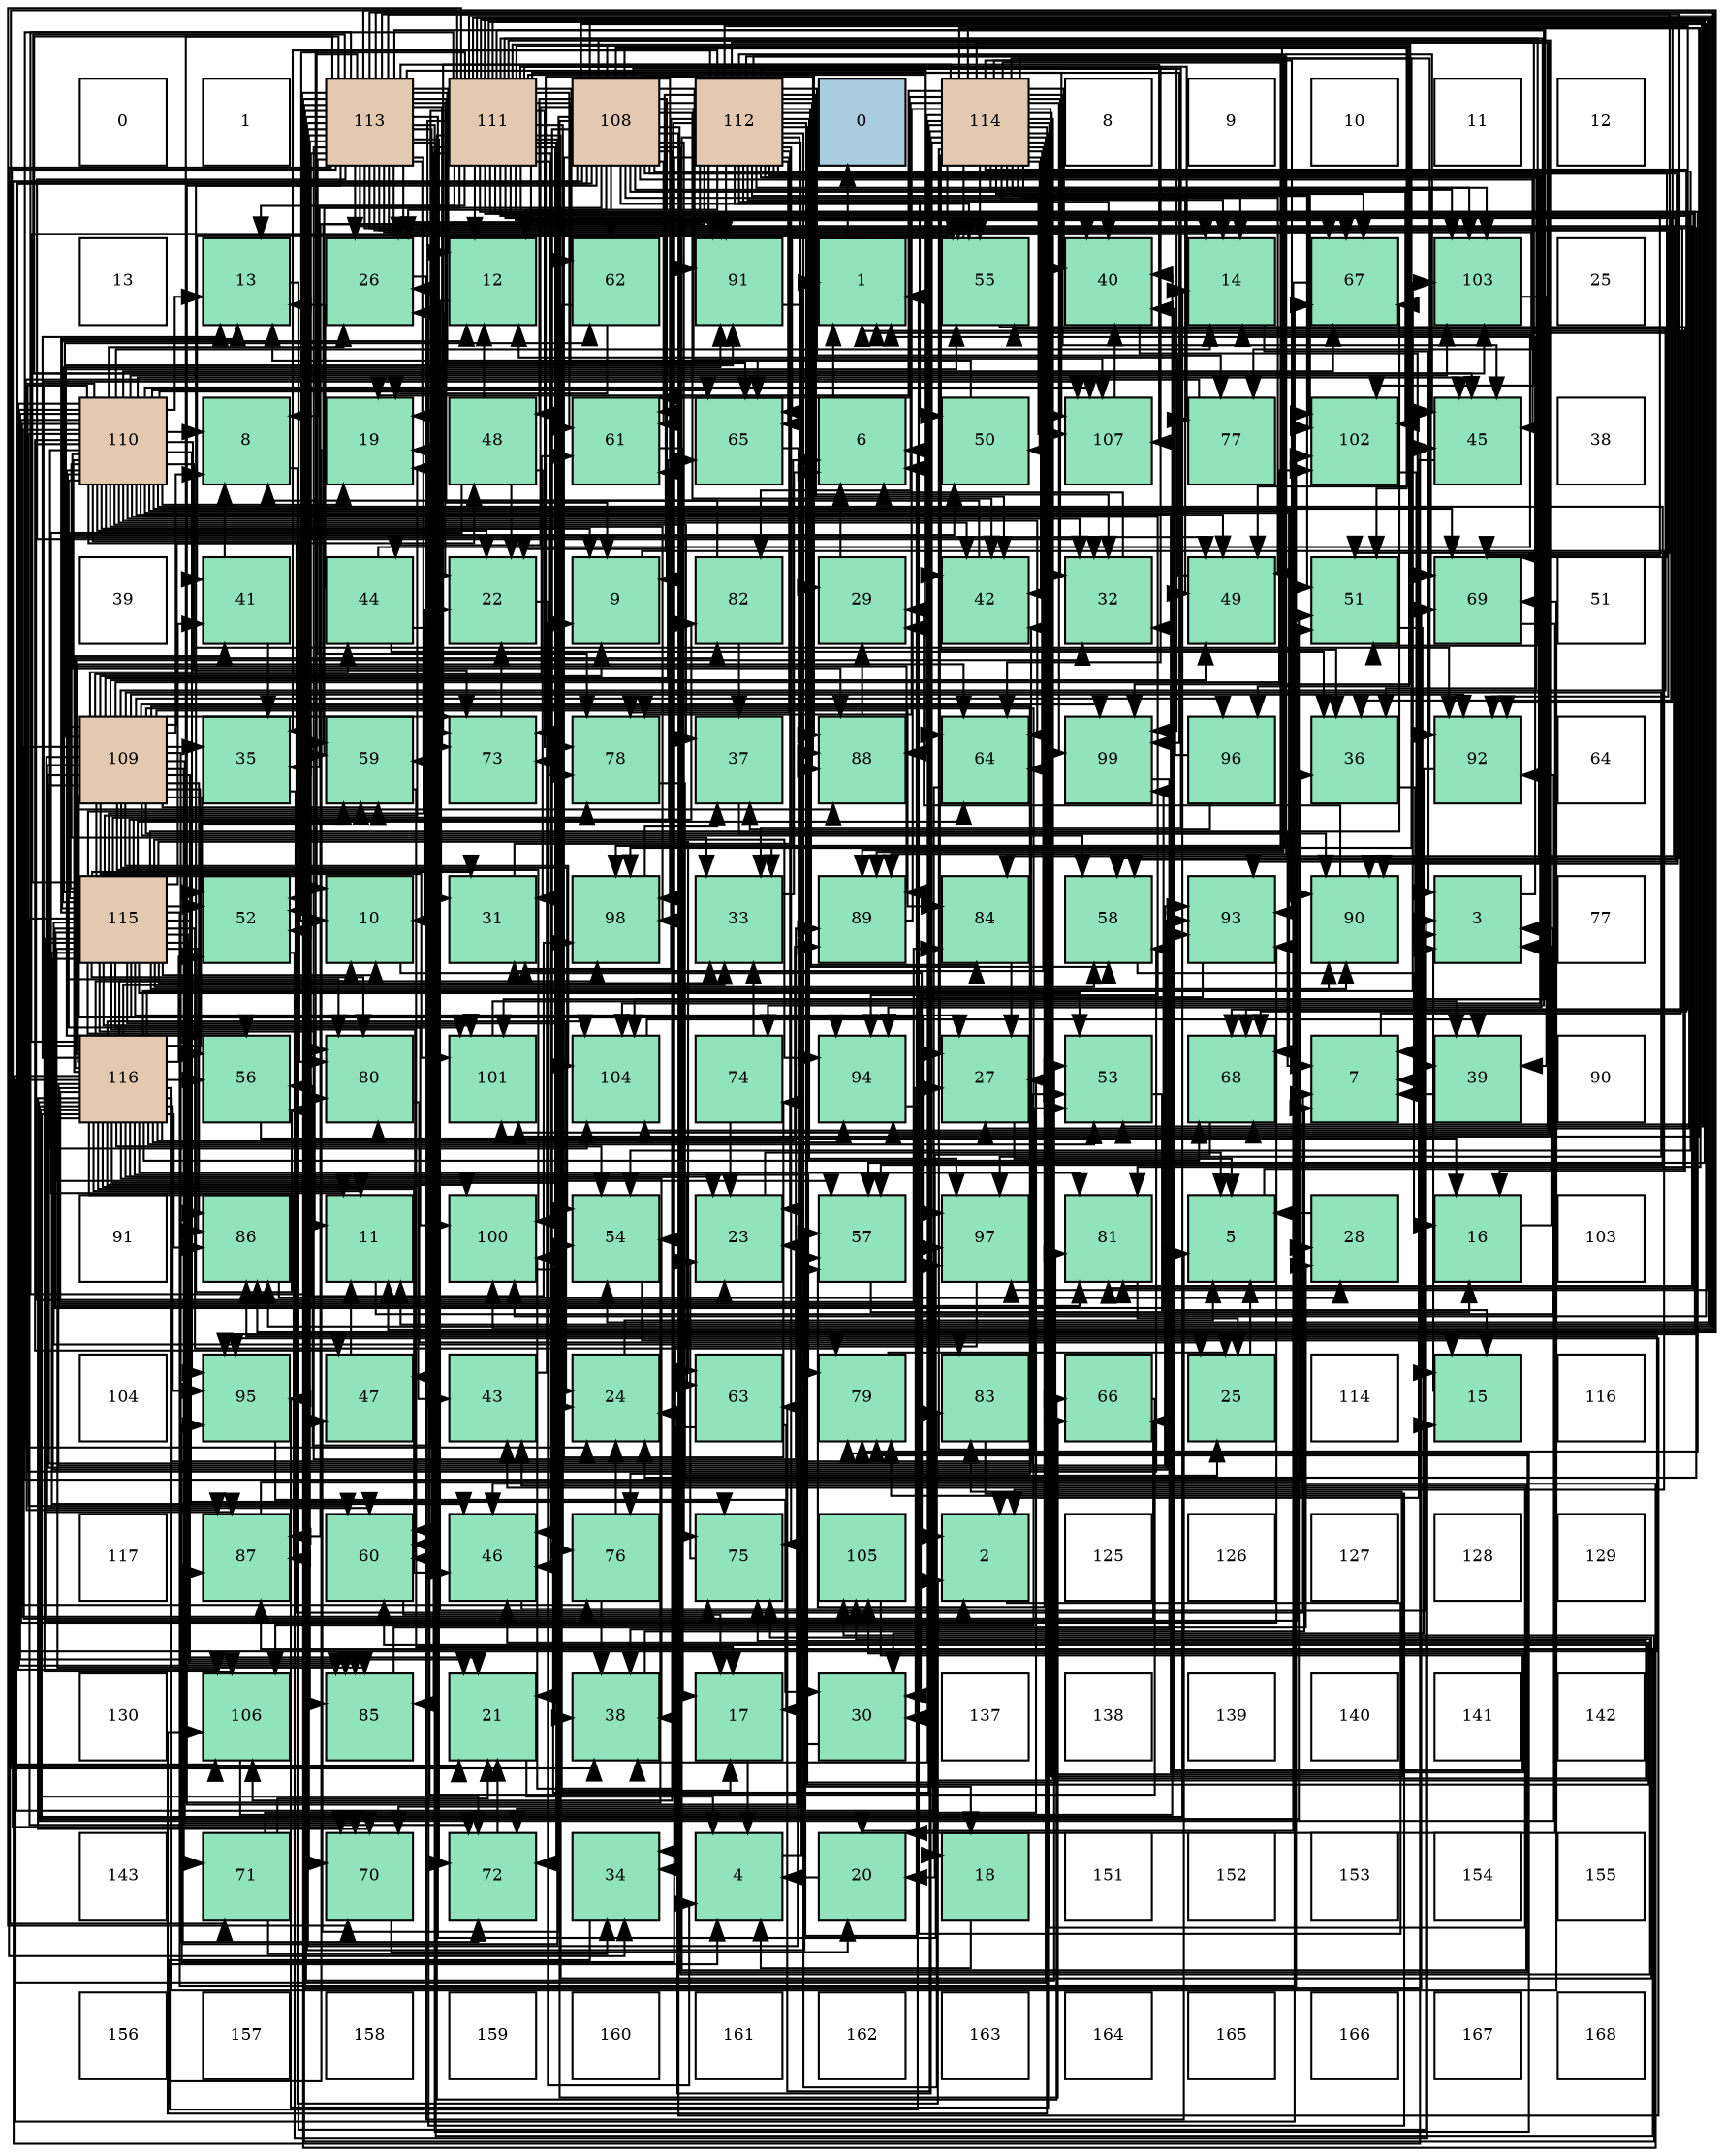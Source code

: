 digraph layout{
 rankdir=TB;
 splines=ortho;
 node [style=filled shape=square fixedsize=true width=0.6];
0[label="0", fontsize=8, fillcolor="#ffffff"];
1[label="1", fontsize=8, fillcolor="#ffffff"];
2[label="113", fontsize=8, fillcolor="#e3c9af"];
3[label="111", fontsize=8, fillcolor="#e3c9af"];
4[label="108", fontsize=8, fillcolor="#e3c9af"];
5[label="112", fontsize=8, fillcolor="#e3c9af"];
6[label="0", fontsize=8, fillcolor="#a9ccde"];
7[label="114", fontsize=8, fillcolor="#e3c9af"];
8[label="8", fontsize=8, fillcolor="#ffffff"];
9[label="9", fontsize=8, fillcolor="#ffffff"];
10[label="10", fontsize=8, fillcolor="#ffffff"];
11[label="11", fontsize=8, fillcolor="#ffffff"];
12[label="12", fontsize=8, fillcolor="#ffffff"];
13[label="13", fontsize=8, fillcolor="#ffffff"];
14[label="13", fontsize=8, fillcolor="#91e3bb"];
15[label="26", fontsize=8, fillcolor="#91e3bb"];
16[label="12", fontsize=8, fillcolor="#91e3bb"];
17[label="62", fontsize=8, fillcolor="#91e3bb"];
18[label="91", fontsize=8, fillcolor="#91e3bb"];
19[label="1", fontsize=8, fillcolor="#91e3bb"];
20[label="55", fontsize=8, fillcolor="#91e3bb"];
21[label="40", fontsize=8, fillcolor="#91e3bb"];
22[label="14", fontsize=8, fillcolor="#91e3bb"];
23[label="67", fontsize=8, fillcolor="#91e3bb"];
24[label="103", fontsize=8, fillcolor="#91e3bb"];
25[label="25", fontsize=8, fillcolor="#ffffff"];
26[label="110", fontsize=8, fillcolor="#e3c9af"];
27[label="8", fontsize=8, fillcolor="#91e3bb"];
28[label="19", fontsize=8, fillcolor="#91e3bb"];
29[label="48", fontsize=8, fillcolor="#91e3bb"];
30[label="61", fontsize=8, fillcolor="#91e3bb"];
31[label="65", fontsize=8, fillcolor="#91e3bb"];
32[label="6", fontsize=8, fillcolor="#91e3bb"];
33[label="50", fontsize=8, fillcolor="#91e3bb"];
34[label="107", fontsize=8, fillcolor="#91e3bb"];
35[label="77", fontsize=8, fillcolor="#91e3bb"];
36[label="102", fontsize=8, fillcolor="#91e3bb"];
37[label="45", fontsize=8, fillcolor="#91e3bb"];
38[label="38", fontsize=8, fillcolor="#ffffff"];
39[label="39", fontsize=8, fillcolor="#ffffff"];
40[label="41", fontsize=8, fillcolor="#91e3bb"];
41[label="44", fontsize=8, fillcolor="#91e3bb"];
42[label="22", fontsize=8, fillcolor="#91e3bb"];
43[label="9", fontsize=8, fillcolor="#91e3bb"];
44[label="82", fontsize=8, fillcolor="#91e3bb"];
45[label="29", fontsize=8, fillcolor="#91e3bb"];
46[label="42", fontsize=8, fillcolor="#91e3bb"];
47[label="32", fontsize=8, fillcolor="#91e3bb"];
48[label="49", fontsize=8, fillcolor="#91e3bb"];
49[label="51", fontsize=8, fillcolor="#91e3bb"];
50[label="69", fontsize=8, fillcolor="#91e3bb"];
51[label="51", fontsize=8, fillcolor="#ffffff"];
52[label="109", fontsize=8, fillcolor="#e3c9af"];
53[label="35", fontsize=8, fillcolor="#91e3bb"];
54[label="59", fontsize=8, fillcolor="#91e3bb"];
55[label="73", fontsize=8, fillcolor="#91e3bb"];
56[label="78", fontsize=8, fillcolor="#91e3bb"];
57[label="37", fontsize=8, fillcolor="#91e3bb"];
58[label="88", fontsize=8, fillcolor="#91e3bb"];
59[label="64", fontsize=8, fillcolor="#91e3bb"];
60[label="99", fontsize=8, fillcolor="#91e3bb"];
61[label="96", fontsize=8, fillcolor="#91e3bb"];
62[label="36", fontsize=8, fillcolor="#91e3bb"];
63[label="92", fontsize=8, fillcolor="#91e3bb"];
64[label="64", fontsize=8, fillcolor="#ffffff"];
65[label="115", fontsize=8, fillcolor="#e3c9af"];
66[label="52", fontsize=8, fillcolor="#91e3bb"];
67[label="10", fontsize=8, fillcolor="#91e3bb"];
68[label="31", fontsize=8, fillcolor="#91e3bb"];
69[label="98", fontsize=8, fillcolor="#91e3bb"];
70[label="33", fontsize=8, fillcolor="#91e3bb"];
71[label="89", fontsize=8, fillcolor="#91e3bb"];
72[label="84", fontsize=8, fillcolor="#91e3bb"];
73[label="58", fontsize=8, fillcolor="#91e3bb"];
74[label="93", fontsize=8, fillcolor="#91e3bb"];
75[label="90", fontsize=8, fillcolor="#91e3bb"];
76[label="3", fontsize=8, fillcolor="#91e3bb"];
77[label="77", fontsize=8, fillcolor="#ffffff"];
78[label="116", fontsize=8, fillcolor="#e3c9af"];
79[label="56", fontsize=8, fillcolor="#91e3bb"];
80[label="80", fontsize=8, fillcolor="#91e3bb"];
81[label="101", fontsize=8, fillcolor="#91e3bb"];
82[label="104", fontsize=8, fillcolor="#91e3bb"];
83[label="74", fontsize=8, fillcolor="#91e3bb"];
84[label="94", fontsize=8, fillcolor="#91e3bb"];
85[label="27", fontsize=8, fillcolor="#91e3bb"];
86[label="53", fontsize=8, fillcolor="#91e3bb"];
87[label="68", fontsize=8, fillcolor="#91e3bb"];
88[label="7", fontsize=8, fillcolor="#91e3bb"];
89[label="39", fontsize=8, fillcolor="#91e3bb"];
90[label="90", fontsize=8, fillcolor="#ffffff"];
91[label="91", fontsize=8, fillcolor="#ffffff"];
92[label="86", fontsize=8, fillcolor="#91e3bb"];
93[label="11", fontsize=8, fillcolor="#91e3bb"];
94[label="100", fontsize=8, fillcolor="#91e3bb"];
95[label="54", fontsize=8, fillcolor="#91e3bb"];
96[label="23", fontsize=8, fillcolor="#91e3bb"];
97[label="57", fontsize=8, fillcolor="#91e3bb"];
98[label="97", fontsize=8, fillcolor="#91e3bb"];
99[label="81", fontsize=8, fillcolor="#91e3bb"];
100[label="5", fontsize=8, fillcolor="#91e3bb"];
101[label="28", fontsize=8, fillcolor="#91e3bb"];
102[label="16", fontsize=8, fillcolor="#91e3bb"];
103[label="103", fontsize=8, fillcolor="#ffffff"];
104[label="104", fontsize=8, fillcolor="#ffffff"];
105[label="95", fontsize=8, fillcolor="#91e3bb"];
106[label="47", fontsize=8, fillcolor="#91e3bb"];
107[label="43", fontsize=8, fillcolor="#91e3bb"];
108[label="24", fontsize=8, fillcolor="#91e3bb"];
109[label="63", fontsize=8, fillcolor="#91e3bb"];
110[label="79", fontsize=8, fillcolor="#91e3bb"];
111[label="83", fontsize=8, fillcolor="#91e3bb"];
112[label="66", fontsize=8, fillcolor="#91e3bb"];
113[label="25", fontsize=8, fillcolor="#91e3bb"];
114[label="114", fontsize=8, fillcolor="#ffffff"];
115[label="15", fontsize=8, fillcolor="#91e3bb"];
116[label="116", fontsize=8, fillcolor="#ffffff"];
117[label="117", fontsize=8, fillcolor="#ffffff"];
118[label="87", fontsize=8, fillcolor="#91e3bb"];
119[label="60", fontsize=8, fillcolor="#91e3bb"];
120[label="46", fontsize=8, fillcolor="#91e3bb"];
121[label="76", fontsize=8, fillcolor="#91e3bb"];
122[label="75", fontsize=8, fillcolor="#91e3bb"];
123[label="105", fontsize=8, fillcolor="#91e3bb"];
124[label="2", fontsize=8, fillcolor="#91e3bb"];
125[label="125", fontsize=8, fillcolor="#ffffff"];
126[label="126", fontsize=8, fillcolor="#ffffff"];
127[label="127", fontsize=8, fillcolor="#ffffff"];
128[label="128", fontsize=8, fillcolor="#ffffff"];
129[label="129", fontsize=8, fillcolor="#ffffff"];
130[label="130", fontsize=8, fillcolor="#ffffff"];
131[label="106", fontsize=8, fillcolor="#91e3bb"];
132[label="85", fontsize=8, fillcolor="#91e3bb"];
133[label="21", fontsize=8, fillcolor="#91e3bb"];
134[label="38", fontsize=8, fillcolor="#91e3bb"];
135[label="17", fontsize=8, fillcolor="#91e3bb"];
136[label="30", fontsize=8, fillcolor="#91e3bb"];
137[label="137", fontsize=8, fillcolor="#ffffff"];
138[label="138", fontsize=8, fillcolor="#ffffff"];
139[label="139", fontsize=8, fillcolor="#ffffff"];
140[label="140", fontsize=8, fillcolor="#ffffff"];
141[label="141", fontsize=8, fillcolor="#ffffff"];
142[label="142", fontsize=8, fillcolor="#ffffff"];
143[label="143", fontsize=8, fillcolor="#ffffff"];
144[label="71", fontsize=8, fillcolor="#91e3bb"];
145[label="70", fontsize=8, fillcolor="#91e3bb"];
146[label="72", fontsize=8, fillcolor="#91e3bb"];
147[label="34", fontsize=8, fillcolor="#91e3bb"];
148[label="4", fontsize=8, fillcolor="#91e3bb"];
149[label="20", fontsize=8, fillcolor="#91e3bb"];
150[label="18", fontsize=8, fillcolor="#91e3bb"];
151[label="151", fontsize=8, fillcolor="#ffffff"];
152[label="152", fontsize=8, fillcolor="#ffffff"];
153[label="153", fontsize=8, fillcolor="#ffffff"];
154[label="154", fontsize=8, fillcolor="#ffffff"];
155[label="155", fontsize=8, fillcolor="#ffffff"];
156[label="156", fontsize=8, fillcolor="#ffffff"];
157[label="157", fontsize=8, fillcolor="#ffffff"];
158[label="158", fontsize=8, fillcolor="#ffffff"];
159[label="159", fontsize=8, fillcolor="#ffffff"];
160[label="160", fontsize=8, fillcolor="#ffffff"];
161[label="161", fontsize=8, fillcolor="#ffffff"];
162[label="162", fontsize=8, fillcolor="#ffffff"];
163[label="163", fontsize=8, fillcolor="#ffffff"];
164[label="164", fontsize=8, fillcolor="#ffffff"];
165[label="165", fontsize=8, fillcolor="#ffffff"];
166[label="166", fontsize=8, fillcolor="#ffffff"];
167[label="167", fontsize=8, fillcolor="#ffffff"];
168[label="168", fontsize=8, fillcolor="#ffffff"];
edge [constraint=false, style=vis];19 -> 6;
124 -> 19;
76 -> 19;
148 -> 19;
100 -> 19;
32 -> 19;
88 -> 19;
27 -> 124;
43 -> 124;
67 -> 124;
93 -> 76;
16 -> 76;
14 -> 76;
22 -> 76;
115 -> 76;
102 -> 76;
135 -> 148;
150 -> 148;
28 -> 148;
149 -> 148;
133 -> 148;
42 -> 148;
96 -> 100;
108 -> 100;
113 -> 100;
15 -> 100;
85 -> 100;
101 -> 100;
45 -> 32;
136 -> 32;
68 -> 32;
47 -> 32;
70 -> 32;
147 -> 32;
53 -> 88;
62 -> 88;
57 -> 88;
134 -> 88;
89 -> 88;
21 -> 88;
40 -> 27;
40 -> 53;
46 -> 27;
107 -> 43;
41 -> 67;
41 -> 14;
41 -> 22;
41 -> 62;
37 -> 124;
120 -> 124;
106 -> 93;
29 -> 93;
29 -> 16;
29 -> 42;
29 -> 68;
48 -> 16;
33 -> 14;
49 -> 115;
66 -> 115;
86 -> 115;
95 -> 115;
20 -> 102;
79 -> 102;
97 -> 102;
73 -> 102;
54 -> 135;
119 -> 135;
30 -> 135;
17 -> 135;
17 -> 28;
109 -> 135;
109 -> 147;
59 -> 150;
31 -> 150;
112 -> 28;
23 -> 149;
87 -> 149;
50 -> 149;
145 -> 149;
144 -> 133;
144 -> 85;
144 -> 147;
146 -> 133;
55 -> 42;
83 -> 96;
83 -> 70;
122 -> 96;
121 -> 108;
121 -> 134;
35 -> 108;
56 -> 113;
110 -> 113;
80 -> 113;
99 -> 113;
44 -> 15;
44 -> 57;
111 -> 15;
72 -> 85;
132 -> 101;
92 -> 101;
118 -> 101;
58 -> 45;
71 -> 45;
75 -> 45;
18 -> 45;
63 -> 136;
74 -> 136;
84 -> 136;
105 -> 136;
61 -> 47;
61 -> 57;
98 -> 147;
69 -> 57;
60 -> 134;
94 -> 134;
81 -> 89;
36 -> 89;
24 -> 89;
82 -> 89;
123 -> 21;
131 -> 21;
34 -> 21;
4 -> 43;
4 -> 15;
4 -> 46;
4 -> 41;
4 -> 37;
4 -> 120;
4 -> 106;
4 -> 29;
4 -> 48;
4 -> 49;
4 -> 95;
4 -> 20;
4 -> 97;
4 -> 54;
4 -> 30;
4 -> 17;
4 -> 112;
4 -> 87;
4 -> 50;
4 -> 145;
4 -> 144;
4 -> 83;
4 -> 122;
4 -> 110;
4 -> 92;
4 -> 58;
4 -> 71;
4 -> 75;
4 -> 18;
4 -> 84;
4 -> 105;
4 -> 61;
4 -> 98;
4 -> 69;
4 -> 60;
4 -> 94;
4 -> 36;
4 -> 24;
4 -> 123;
4 -> 131;
4 -> 34;
52 -> 27;
52 -> 43;
52 -> 53;
52 -> 41;
52 -> 29;
52 -> 48;
52 -> 66;
52 -> 86;
52 -> 95;
52 -> 20;
52 -> 79;
52 -> 73;
52 -> 54;
52 -> 119;
52 -> 30;
52 -> 17;
52 -> 31;
52 -> 112;
52 -> 145;
52 -> 144;
52 -> 146;
52 -> 55;
52 -> 121;
52 -> 80;
52 -> 72;
52 -> 132;
52 -> 92;
52 -> 118;
52 -> 75;
52 -> 18;
52 -> 63;
52 -> 74;
52 -> 84;
52 -> 61;
52 -> 98;
52 -> 60;
52 -> 94;
52 -> 81;
52 -> 36;
52 -> 82;
52 -> 131;
26 -> 27;
26 -> 43;
26 -> 67;
26 -> 14;
26 -> 22;
26 -> 28;
26 -> 133;
26 -> 42;
26 -> 96;
26 -> 15;
26 -> 68;
26 -> 47;
26 -> 70;
26 -> 57;
26 -> 46;
26 -> 37;
26 -> 106;
26 -> 48;
26 -> 66;
26 -> 79;
26 -> 97;
26 -> 73;
26 -> 119;
26 -> 59;
26 -> 31;
26 -> 23;
26 -> 87;
26 -> 50;
26 -> 55;
26 -> 122;
26 -> 121;
26 -> 56;
26 -> 80;
26 -> 132;
26 -> 118;
26 -> 58;
26 -> 71;
26 -> 75;
26 -> 63;
26 -> 74;
26 -> 84;
26 -> 105;
26 -> 69;
26 -> 81;
26 -> 24;
26 -> 82;
26 -> 123;
26 -> 131;
26 -> 34;
3 -> 27;
3 -> 93;
3 -> 16;
3 -> 14;
3 -> 133;
3 -> 85;
3 -> 53;
3 -> 62;
3 -> 120;
3 -> 106;
3 -> 48;
3 -> 49;
3 -> 66;
3 -> 86;
3 -> 95;
3 -> 20;
3 -> 79;
3 -> 97;
3 -> 73;
3 -> 119;
3 -> 30;
3 -> 17;
3 -> 59;
3 -> 31;
3 -> 112;
3 -> 23;
3 -> 50;
3 -> 145;
3 -> 146;
3 -> 55;
3 -> 83;
3 -> 122;
3 -> 121;
3 -> 35;
3 -> 56;
3 -> 110;
3 -> 80;
3 -> 99;
3 -> 132;
3 -> 92;
3 -> 118;
3 -> 58;
3 -> 18;
3 -> 63;
3 -> 105;
3 -> 98;
3 -> 60;
3 -> 81;
3 -> 36;
3 -> 131;
3 -> 34;
5 -> 67;
5 -> 16;
5 -> 22;
5 -> 42;
5 -> 96;
5 -> 15;
5 -> 68;
5 -> 47;
5 -> 70;
5 -> 53;
5 -> 62;
5 -> 21;
5 -> 46;
5 -> 107;
5 -> 37;
5 -> 120;
5 -> 33;
5 -> 73;
5 -> 54;
5 -> 30;
5 -> 59;
5 -> 31;
5 -> 87;
5 -> 145;
5 -> 146;
5 -> 55;
5 -> 122;
5 -> 35;
5 -> 56;
5 -> 99;
5 -> 111;
5 -> 72;
5 -> 118;
5 -> 58;
5 -> 71;
5 -> 75;
5 -> 18;
5 -> 74;
5 -> 84;
5 -> 105;
5 -> 98;
5 -> 69;
5 -> 60;
5 -> 94;
5 -> 81;
5 -> 36;
5 -> 24;
5 -> 82;
5 -> 34;
2 -> 43;
2 -> 93;
2 -> 16;
2 -> 28;
2 -> 42;
2 -> 96;
2 -> 108;
2 -> 15;
2 -> 47;
2 -> 147;
2 -> 62;
2 -> 134;
2 -> 46;
2 -> 37;
2 -> 120;
2 -> 49;
2 -> 66;
2 -> 86;
2 -> 95;
2 -> 20;
2 -> 79;
2 -> 97;
2 -> 73;
2 -> 54;
2 -> 119;
2 -> 31;
2 -> 23;
2 -> 87;
2 -> 50;
2 -> 145;
2 -> 146;
2 -> 55;
2 -> 35;
2 -> 56;
2 -> 110;
2 -> 80;
2 -> 99;
2 -> 72;
2 -> 132;
2 -> 92;
2 -> 118;
2 -> 71;
2 -> 18;
2 -> 63;
2 -> 98;
2 -> 69;
2 -> 94;
2 -> 24;
2 -> 82;
2 -> 123;
2 -> 34;
7 -> 22;
7 -> 28;
7 -> 133;
7 -> 108;
7 -> 85;
7 -> 68;
7 -> 47;
7 -> 70;
7 -> 62;
7 -> 134;
7 -> 21;
7 -> 40;
7 -> 46;
7 -> 107;
7 -> 37;
7 -> 48;
7 -> 33;
7 -> 49;
7 -> 86;
7 -> 95;
7 -> 20;
7 -> 97;
7 -> 119;
7 -> 30;
7 -> 109;
7 -> 59;
7 -> 31;
7 -> 23;
7 -> 87;
7 -> 50;
7 -> 55;
7 -> 122;
7 -> 56;
7 -> 110;
7 -> 99;
7 -> 44;
7 -> 111;
7 -> 58;
7 -> 71;
7 -> 63;
7 -> 74;
7 -> 105;
7 -> 69;
7 -> 60;
7 -> 81;
7 -> 36;
7 -> 24;
7 -> 82;
7 -> 131;
65 -> 67;
65 -> 93;
65 -> 16;
65 -> 14;
65 -> 22;
65 -> 28;
65 -> 133;
65 -> 42;
65 -> 108;
65 -> 85;
65 -> 68;
65 -> 70;
65 -> 40;
65 -> 120;
65 -> 48;
65 -> 33;
65 -> 49;
65 -> 66;
65 -> 86;
65 -> 20;
65 -> 79;
65 -> 97;
65 -> 73;
65 -> 54;
65 -> 119;
65 -> 30;
65 -> 109;
65 -> 59;
65 -> 23;
65 -> 146;
65 -> 122;
65 -> 56;
65 -> 110;
65 -> 80;
65 -> 99;
65 -> 44;
65 -> 111;
65 -> 132;
65 -> 92;
65 -> 75;
65 -> 18;
65 -> 74;
65 -> 84;
65 -> 98;
65 -> 60;
65 -> 94;
65 -> 81;
65 -> 36;
65 -> 131;
78 -> 67;
78 -> 93;
78 -> 14;
78 -> 22;
78 -> 96;
78 -> 108;
78 -> 85;
78 -> 47;
78 -> 70;
78 -> 134;
78 -> 21;
78 -> 40;
78 -> 46;
78 -> 107;
78 -> 37;
78 -> 120;
78 -> 49;
78 -> 66;
78 -> 86;
78 -> 95;
78 -> 79;
78 -> 54;
78 -> 109;
78 -> 59;
78 -> 23;
78 -> 87;
78 -> 50;
78 -> 145;
78 -> 146;
78 -> 110;
78 -> 80;
78 -> 99;
78 -> 44;
78 -> 72;
78 -> 132;
78 -> 92;
78 -> 118;
78 -> 58;
78 -> 71;
78 -> 75;
78 -> 63;
78 -> 74;
78 -> 84;
78 -> 105;
78 -> 69;
78 -> 94;
78 -> 24;
78 -> 82;
78 -> 34;
edge [constraint=true, style=invis];
0 -> 13 -> 26 -> 39 -> 52 -> 65 -> 78 -> 91 -> 104 -> 117 -> 130 -> 143 -> 156;
1 -> 14 -> 27 -> 40 -> 53 -> 66 -> 79 -> 92 -> 105 -> 118 -> 131 -> 144 -> 157;
2 -> 15 -> 28 -> 41 -> 54 -> 67 -> 80 -> 93 -> 106 -> 119 -> 132 -> 145 -> 158;
3 -> 16 -> 29 -> 42 -> 55 -> 68 -> 81 -> 94 -> 107 -> 120 -> 133 -> 146 -> 159;
4 -> 17 -> 30 -> 43 -> 56 -> 69 -> 82 -> 95 -> 108 -> 121 -> 134 -> 147 -> 160;
5 -> 18 -> 31 -> 44 -> 57 -> 70 -> 83 -> 96 -> 109 -> 122 -> 135 -> 148 -> 161;
6 -> 19 -> 32 -> 45 -> 58 -> 71 -> 84 -> 97 -> 110 -> 123 -> 136 -> 149 -> 162;
7 -> 20 -> 33 -> 46 -> 59 -> 72 -> 85 -> 98 -> 111 -> 124 -> 137 -> 150 -> 163;
8 -> 21 -> 34 -> 47 -> 60 -> 73 -> 86 -> 99 -> 112 -> 125 -> 138 -> 151 -> 164;
9 -> 22 -> 35 -> 48 -> 61 -> 74 -> 87 -> 100 -> 113 -> 126 -> 139 -> 152 -> 165;
10 -> 23 -> 36 -> 49 -> 62 -> 75 -> 88 -> 101 -> 114 -> 127 -> 140 -> 153 -> 166;
11 -> 24 -> 37 -> 50 -> 63 -> 76 -> 89 -> 102 -> 115 -> 128 -> 141 -> 154 -> 167;
12 -> 25 -> 38 -> 51 -> 64 -> 77 -> 90 -> 103 -> 116 -> 129 -> 142 -> 155 -> 168;
rank = same {0 -> 1 -> 2 -> 3 -> 4 -> 5 -> 6 -> 7 -> 8 -> 9 -> 10 -> 11 -> 12};
rank = same {13 -> 14 -> 15 -> 16 -> 17 -> 18 -> 19 -> 20 -> 21 -> 22 -> 23 -> 24 -> 25};
rank = same {26 -> 27 -> 28 -> 29 -> 30 -> 31 -> 32 -> 33 -> 34 -> 35 -> 36 -> 37 -> 38};
rank = same {39 -> 40 -> 41 -> 42 -> 43 -> 44 -> 45 -> 46 -> 47 -> 48 -> 49 -> 50 -> 51};
rank = same {52 -> 53 -> 54 -> 55 -> 56 -> 57 -> 58 -> 59 -> 60 -> 61 -> 62 -> 63 -> 64};
rank = same {65 -> 66 -> 67 -> 68 -> 69 -> 70 -> 71 -> 72 -> 73 -> 74 -> 75 -> 76 -> 77};
rank = same {78 -> 79 -> 80 -> 81 -> 82 -> 83 -> 84 -> 85 -> 86 -> 87 -> 88 -> 89 -> 90};
rank = same {91 -> 92 -> 93 -> 94 -> 95 -> 96 -> 97 -> 98 -> 99 -> 100 -> 101 -> 102 -> 103};
rank = same {104 -> 105 -> 106 -> 107 -> 108 -> 109 -> 110 -> 111 -> 112 -> 113 -> 114 -> 115 -> 116};
rank = same {117 -> 118 -> 119 -> 120 -> 121 -> 122 -> 123 -> 124 -> 125 -> 126 -> 127 -> 128 -> 129};
rank = same {130 -> 131 -> 132 -> 133 -> 134 -> 135 -> 136 -> 137 -> 138 -> 139 -> 140 -> 141 -> 142};
rank = same {143 -> 144 -> 145 -> 146 -> 147 -> 148 -> 149 -> 150 -> 151 -> 152 -> 153 -> 154 -> 155};
rank = same {156 -> 157 -> 158 -> 159 -> 160 -> 161 -> 162 -> 163 -> 164 -> 165 -> 166 -> 167 -> 168};
}